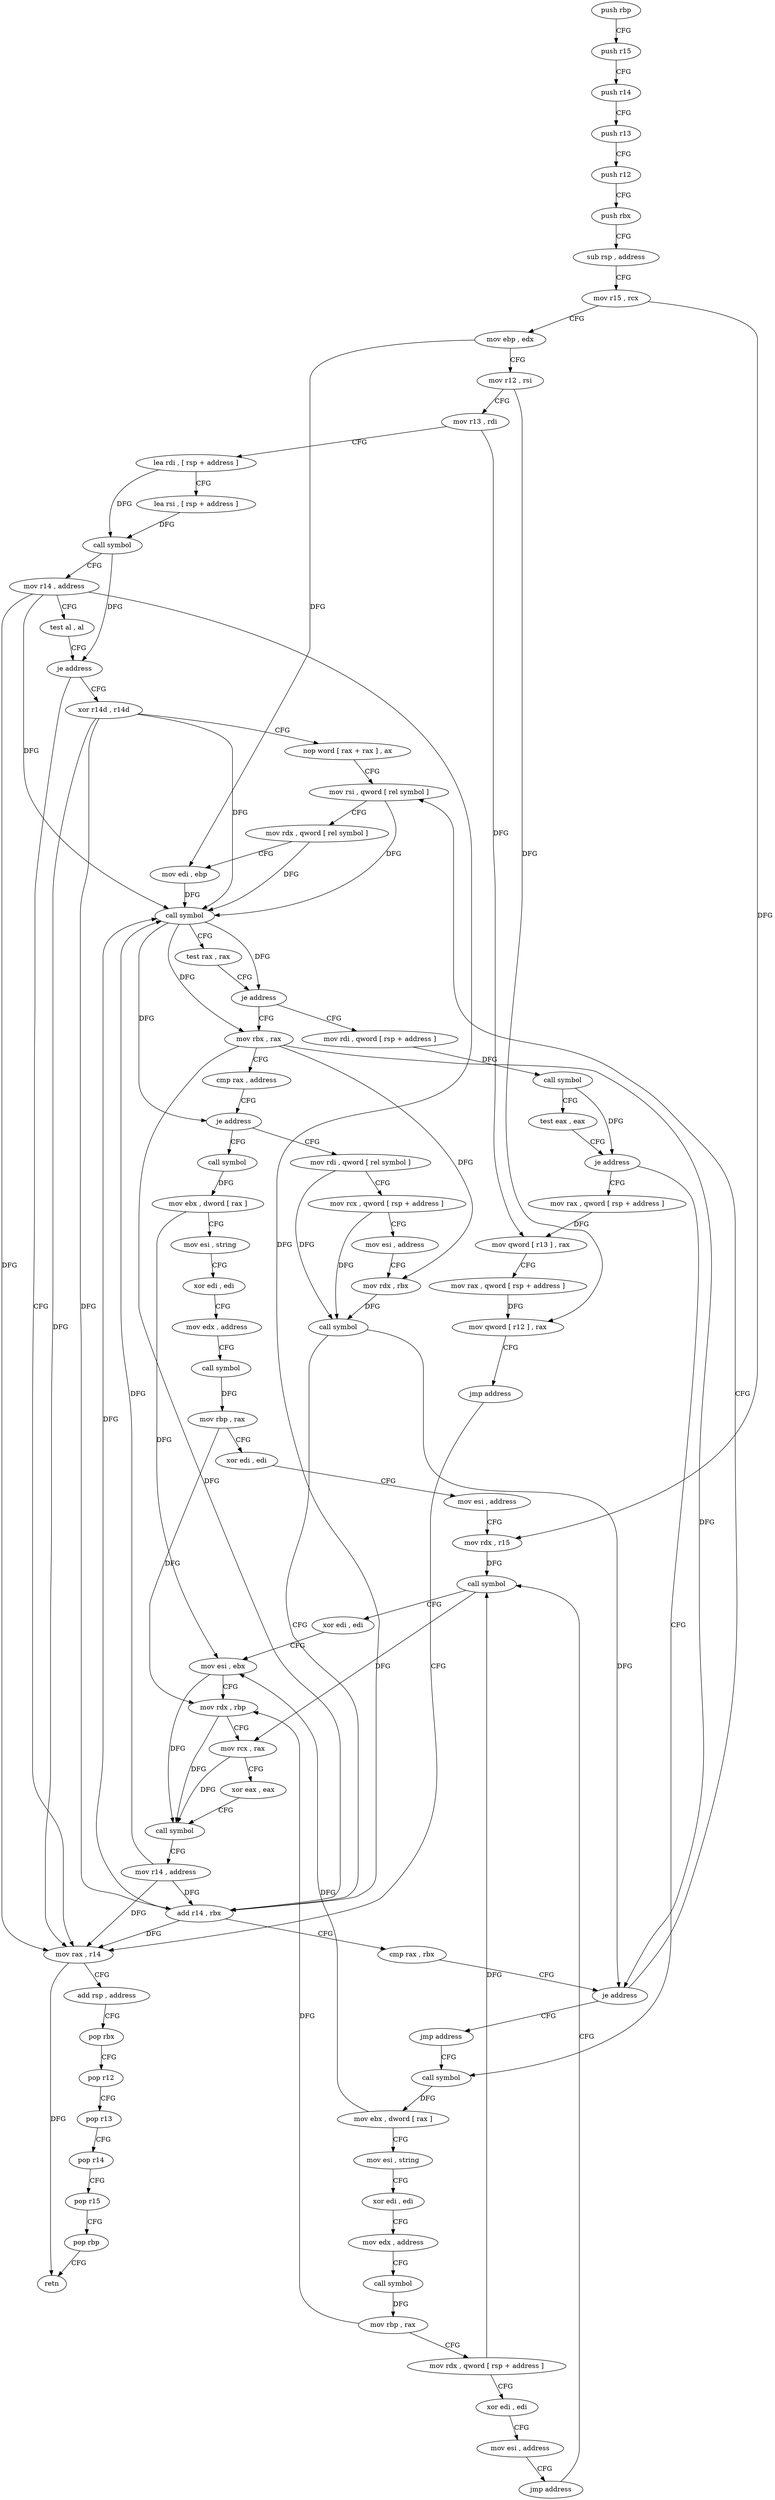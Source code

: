 digraph "func" {
"4204816" [label = "push rbp" ]
"4204817" [label = "push r15" ]
"4204819" [label = "push r14" ]
"4204821" [label = "push r13" ]
"4204823" [label = "push r12" ]
"4204825" [label = "push rbx" ]
"4204826" [label = "sub rsp , address" ]
"4204830" [label = "mov r15 , rcx" ]
"4204833" [label = "mov ebp , edx" ]
"4204835" [label = "mov r12 , rsi" ]
"4204838" [label = "mov r13 , rdi" ]
"4204841" [label = "lea rdi , [ rsp + address ]" ]
"4204846" [label = "lea rsi , [ rsp + address ]" ]
"4204851" [label = "call symbol" ]
"4204856" [label = "mov r14 , address" ]
"4204863" [label = "test al , al" ]
"4204865" [label = "je address" ]
"4205071" [label = "mov rax , r14" ]
"4204871" [label = "xor r14d , r14d" ]
"4205074" [label = "add rsp , address" ]
"4205078" [label = "pop rbx" ]
"4205079" [label = "pop r12" ]
"4205081" [label = "pop r13" ]
"4205083" [label = "pop r14" ]
"4205085" [label = "pop r15" ]
"4205087" [label = "pop rbp" ]
"4205088" [label = "retn" ]
"4204874" [label = "nop word [ rax + rax ] , ax" ]
"4204880" [label = "mov rsi , qword [ rel symbol ]" ]
"4204950" [label = "mov rdi , qword [ rsp + address ]" ]
"4204955" [label = "call symbol" ]
"4204960" [label = "test eax , eax" ]
"4204962" [label = "je address" ]
"4205089" [label = "mov rax , qword [ rsp + address ]" ]
"4204964" [label = "call symbol" ]
"4204906" [label = "mov rbx , rax" ]
"4204909" [label = "cmp rax , address" ]
"4204913" [label = "je address" ]
"4205005" [label = "call symbol" ]
"4204915" [label = "mov rdi , qword [ rel symbol ]" ]
"4205094" [label = "mov qword [ r13 ] , rax" ]
"4205098" [label = "mov rax , qword [ rsp + address ]" ]
"4205103" [label = "mov qword [ r12 ] , rax" ]
"4205107" [label = "jmp address" ]
"4204969" [label = "mov ebx , dword [ rax ]" ]
"4204971" [label = "mov esi , string" ]
"4204976" [label = "xor edi , edi" ]
"4204978" [label = "mov edx , address" ]
"4204983" [label = "call symbol" ]
"4204988" [label = "mov rbp , rax" ]
"4204991" [label = "mov rdx , qword [ rsp + address ]" ]
"4204996" [label = "xor edi , edi" ]
"4204998" [label = "mov esi , address" ]
"4205003" [label = "jmp address" ]
"4205042" [label = "call symbol" ]
"4205010" [label = "mov ebx , dword [ rax ]" ]
"4205012" [label = "mov esi , string" ]
"4205017" [label = "xor edi , edi" ]
"4205019" [label = "mov edx , address" ]
"4205024" [label = "call symbol" ]
"4205029" [label = "mov rbp , rax" ]
"4205032" [label = "xor edi , edi" ]
"4205034" [label = "mov esi , address" ]
"4205039" [label = "mov rdx , r15" ]
"4204922" [label = "mov rcx , qword [ rsp + address ]" ]
"4204927" [label = "mov esi , address" ]
"4204932" [label = "mov rdx , rbx" ]
"4204935" [label = "call symbol" ]
"4204940" [label = "add r14 , rbx" ]
"4204943" [label = "cmp rax , rbx" ]
"4204946" [label = "je address" ]
"4204948" [label = "jmp address" ]
"4205047" [label = "xor edi , edi" ]
"4205049" [label = "mov esi , ebx" ]
"4205051" [label = "mov rdx , rbp" ]
"4205054" [label = "mov rcx , rax" ]
"4205057" [label = "xor eax , eax" ]
"4205059" [label = "call symbol" ]
"4205064" [label = "mov r14 , address" ]
"4204887" [label = "mov rdx , qword [ rel symbol ]" ]
"4204894" [label = "mov edi , ebp" ]
"4204896" [label = "call symbol" ]
"4204901" [label = "test rax , rax" ]
"4204904" [label = "je address" ]
"4204816" -> "4204817" [ label = "CFG" ]
"4204817" -> "4204819" [ label = "CFG" ]
"4204819" -> "4204821" [ label = "CFG" ]
"4204821" -> "4204823" [ label = "CFG" ]
"4204823" -> "4204825" [ label = "CFG" ]
"4204825" -> "4204826" [ label = "CFG" ]
"4204826" -> "4204830" [ label = "CFG" ]
"4204830" -> "4204833" [ label = "CFG" ]
"4204830" -> "4205039" [ label = "DFG" ]
"4204833" -> "4204835" [ label = "CFG" ]
"4204833" -> "4204894" [ label = "DFG" ]
"4204835" -> "4204838" [ label = "CFG" ]
"4204835" -> "4205103" [ label = "DFG" ]
"4204838" -> "4204841" [ label = "CFG" ]
"4204838" -> "4205094" [ label = "DFG" ]
"4204841" -> "4204846" [ label = "CFG" ]
"4204841" -> "4204851" [ label = "DFG" ]
"4204846" -> "4204851" [ label = "DFG" ]
"4204851" -> "4204856" [ label = "CFG" ]
"4204851" -> "4204865" [ label = "DFG" ]
"4204856" -> "4204863" [ label = "CFG" ]
"4204856" -> "4205071" [ label = "DFG" ]
"4204856" -> "4204896" [ label = "DFG" ]
"4204856" -> "4204940" [ label = "DFG" ]
"4204863" -> "4204865" [ label = "CFG" ]
"4204865" -> "4205071" [ label = "CFG" ]
"4204865" -> "4204871" [ label = "CFG" ]
"4205071" -> "4205074" [ label = "CFG" ]
"4205071" -> "4205088" [ label = "DFG" ]
"4204871" -> "4204874" [ label = "CFG" ]
"4204871" -> "4205071" [ label = "DFG" ]
"4204871" -> "4204896" [ label = "DFG" ]
"4204871" -> "4204940" [ label = "DFG" ]
"4205074" -> "4205078" [ label = "CFG" ]
"4205078" -> "4205079" [ label = "CFG" ]
"4205079" -> "4205081" [ label = "CFG" ]
"4205081" -> "4205083" [ label = "CFG" ]
"4205083" -> "4205085" [ label = "CFG" ]
"4205085" -> "4205087" [ label = "CFG" ]
"4205087" -> "4205088" [ label = "CFG" ]
"4204874" -> "4204880" [ label = "CFG" ]
"4204880" -> "4204887" [ label = "CFG" ]
"4204880" -> "4204896" [ label = "DFG" ]
"4204950" -> "4204955" [ label = "DFG" ]
"4204955" -> "4204960" [ label = "CFG" ]
"4204955" -> "4204962" [ label = "DFG" ]
"4204960" -> "4204962" [ label = "CFG" ]
"4204962" -> "4205089" [ label = "CFG" ]
"4204962" -> "4204964" [ label = "CFG" ]
"4205089" -> "4205094" [ label = "DFG" ]
"4204964" -> "4204969" [ label = "DFG" ]
"4204906" -> "4204909" [ label = "CFG" ]
"4204906" -> "4204932" [ label = "DFG" ]
"4204906" -> "4204940" [ label = "DFG" ]
"4204906" -> "4204946" [ label = "DFG" ]
"4204909" -> "4204913" [ label = "CFG" ]
"4204913" -> "4205005" [ label = "CFG" ]
"4204913" -> "4204915" [ label = "CFG" ]
"4205005" -> "4205010" [ label = "DFG" ]
"4204915" -> "4204922" [ label = "CFG" ]
"4204915" -> "4204935" [ label = "DFG" ]
"4205094" -> "4205098" [ label = "CFG" ]
"4205098" -> "4205103" [ label = "DFG" ]
"4205103" -> "4205107" [ label = "CFG" ]
"4205107" -> "4205071" [ label = "CFG" ]
"4204969" -> "4204971" [ label = "CFG" ]
"4204969" -> "4205049" [ label = "DFG" ]
"4204971" -> "4204976" [ label = "CFG" ]
"4204976" -> "4204978" [ label = "CFG" ]
"4204978" -> "4204983" [ label = "CFG" ]
"4204983" -> "4204988" [ label = "DFG" ]
"4204988" -> "4204991" [ label = "CFG" ]
"4204988" -> "4205051" [ label = "DFG" ]
"4204991" -> "4204996" [ label = "CFG" ]
"4204991" -> "4205042" [ label = "DFG" ]
"4204996" -> "4204998" [ label = "CFG" ]
"4204998" -> "4205003" [ label = "CFG" ]
"4205003" -> "4205042" [ label = "CFG" ]
"4205042" -> "4205047" [ label = "CFG" ]
"4205042" -> "4205054" [ label = "DFG" ]
"4205010" -> "4205012" [ label = "CFG" ]
"4205010" -> "4205049" [ label = "DFG" ]
"4205012" -> "4205017" [ label = "CFG" ]
"4205017" -> "4205019" [ label = "CFG" ]
"4205019" -> "4205024" [ label = "CFG" ]
"4205024" -> "4205029" [ label = "DFG" ]
"4205029" -> "4205032" [ label = "CFG" ]
"4205029" -> "4205051" [ label = "DFG" ]
"4205032" -> "4205034" [ label = "CFG" ]
"4205034" -> "4205039" [ label = "CFG" ]
"4205039" -> "4205042" [ label = "DFG" ]
"4204922" -> "4204927" [ label = "CFG" ]
"4204922" -> "4204935" [ label = "DFG" ]
"4204927" -> "4204932" [ label = "CFG" ]
"4204932" -> "4204935" [ label = "DFG" ]
"4204935" -> "4204940" [ label = "CFG" ]
"4204935" -> "4204946" [ label = "DFG" ]
"4204940" -> "4204943" [ label = "CFG" ]
"4204940" -> "4205071" [ label = "DFG" ]
"4204940" -> "4204896" [ label = "DFG" ]
"4204943" -> "4204946" [ label = "CFG" ]
"4204946" -> "4204880" [ label = "CFG" ]
"4204946" -> "4204948" [ label = "CFG" ]
"4204948" -> "4204964" [ label = "CFG" ]
"4205047" -> "4205049" [ label = "CFG" ]
"4205049" -> "4205051" [ label = "CFG" ]
"4205049" -> "4205059" [ label = "DFG" ]
"4205051" -> "4205054" [ label = "CFG" ]
"4205051" -> "4205059" [ label = "DFG" ]
"4205054" -> "4205057" [ label = "CFG" ]
"4205054" -> "4205059" [ label = "DFG" ]
"4205057" -> "4205059" [ label = "CFG" ]
"4205059" -> "4205064" [ label = "CFG" ]
"4205064" -> "4205071" [ label = "DFG" ]
"4205064" -> "4204896" [ label = "DFG" ]
"4205064" -> "4204940" [ label = "DFG" ]
"4204887" -> "4204894" [ label = "CFG" ]
"4204887" -> "4204896" [ label = "DFG" ]
"4204894" -> "4204896" [ label = "DFG" ]
"4204896" -> "4204901" [ label = "CFG" ]
"4204896" -> "4204904" [ label = "DFG" ]
"4204896" -> "4204906" [ label = "DFG" ]
"4204896" -> "4204913" [ label = "DFG" ]
"4204901" -> "4204904" [ label = "CFG" ]
"4204904" -> "4204950" [ label = "CFG" ]
"4204904" -> "4204906" [ label = "CFG" ]
}
